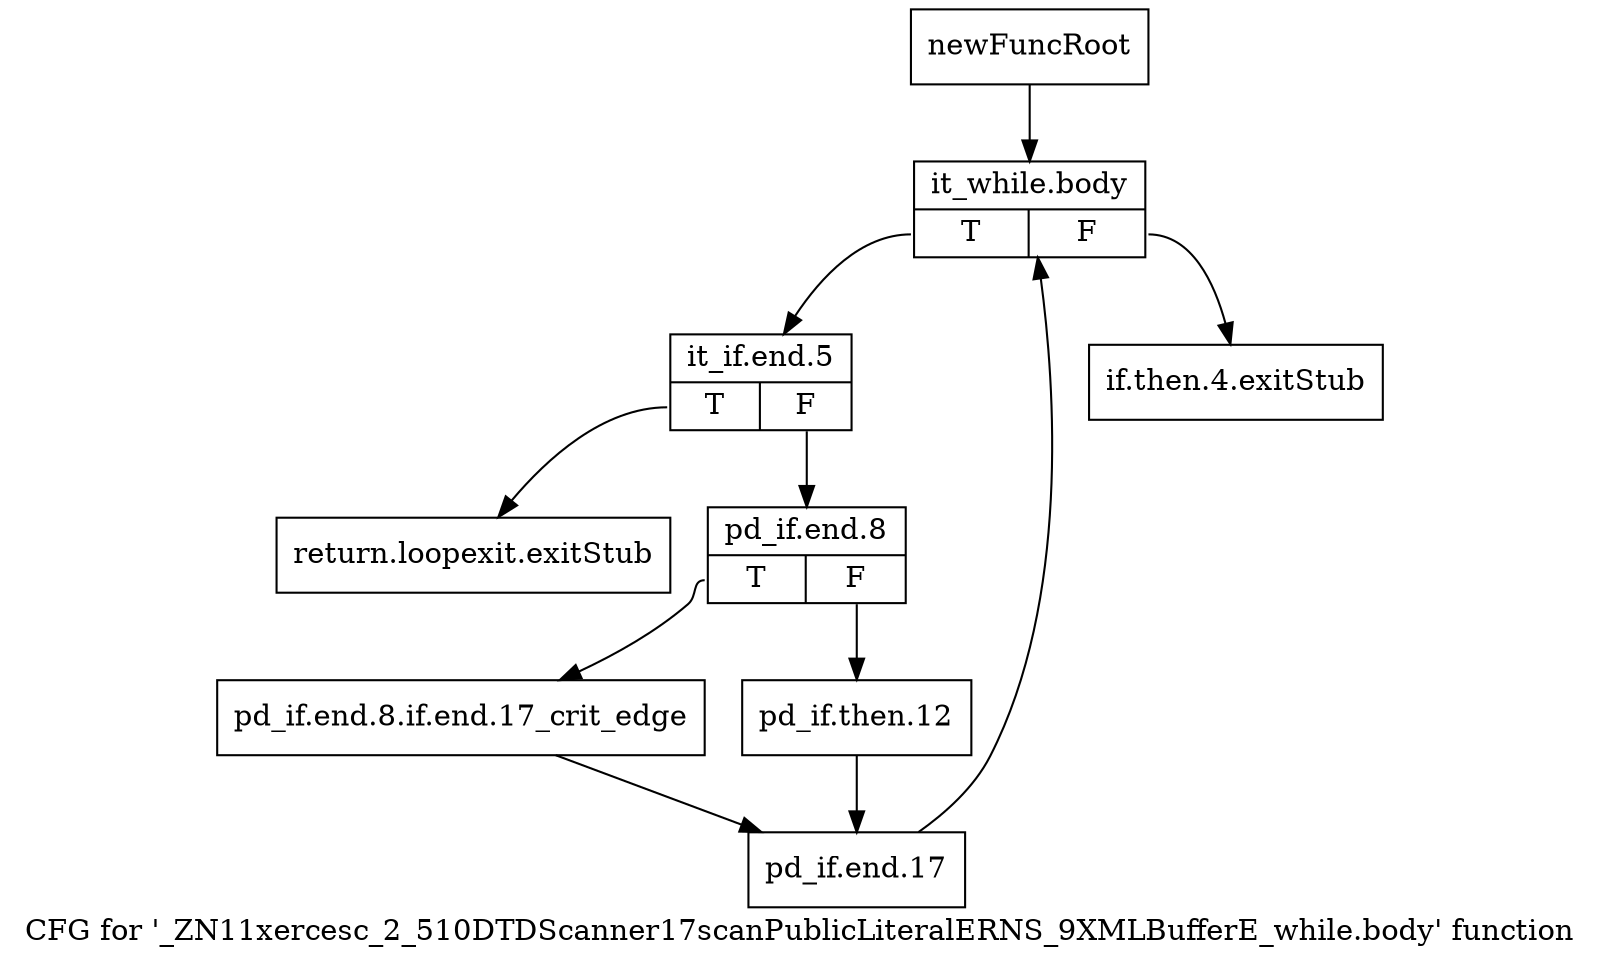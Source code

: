 digraph "CFG for '_ZN11xercesc_2_510DTDScanner17scanPublicLiteralERNS_9XMLBufferE_while.body' function" {
	label="CFG for '_ZN11xercesc_2_510DTDScanner17scanPublicLiteralERNS_9XMLBufferE_while.body' function";

	Node0x9840e90 [shape=record,label="{newFuncRoot}"];
	Node0x9840e90 -> Node0x9840f80;
	Node0x9840ee0 [shape=record,label="{if.then.4.exitStub}"];
	Node0x9840f30 [shape=record,label="{return.loopexit.exitStub}"];
	Node0x9840f80 [shape=record,label="{it_while.body|{<s0>T|<s1>F}}"];
	Node0x9840f80:s0 -> Node0x9840fd0;
	Node0x9840f80:s1 -> Node0x9840ee0;
	Node0x9840fd0 [shape=record,label="{it_if.end.5|{<s0>T|<s1>F}}"];
	Node0x9840fd0:s0 -> Node0x9840f30;
	Node0x9840fd0:s1 -> Node0x9841020;
	Node0x9841020 [shape=record,label="{pd_if.end.8|{<s0>T|<s1>F}}"];
	Node0x9841020:s0 -> Node0x98410c0;
	Node0x9841020:s1 -> Node0x9841070;
	Node0x9841070 [shape=record,label="{pd_if.then.12}"];
	Node0x9841070 -> Node0x9841110;
	Node0x98410c0 [shape=record,label="{pd_if.end.8.if.end.17_crit_edge}"];
	Node0x98410c0 -> Node0x9841110;
	Node0x9841110 [shape=record,label="{pd_if.end.17}"];
	Node0x9841110 -> Node0x9840f80;
}

